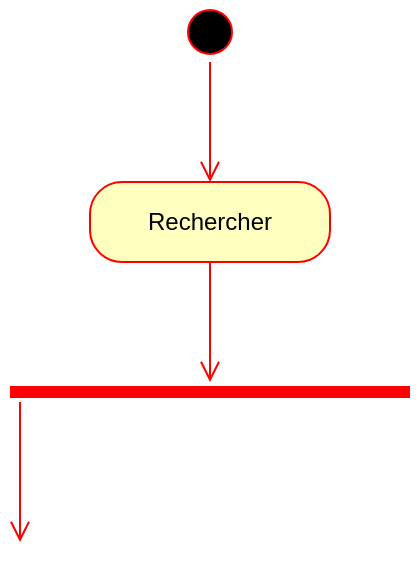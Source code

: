 <mxfile>
    <diagram id="3Kd9aDIyo3ofnaQMq5yw" name="Page-1">
        <mxGraphModel dx="928" dy="700" grid="1" gridSize="10" guides="1" tooltips="1" connect="1" arrows="1" fold="1" page="1" pageScale="1" pageWidth="827" pageHeight="1169" math="0" shadow="0">
            <root>
                <mxCell id="0"/>
                <mxCell id="1" parent="0"/>
                <mxCell id="49" value="" style="ellipse;html=1;shape=startState;fillColor=#000000;strokeColor=#ff0000;" vertex="1" parent="1">
                    <mxGeometry x="350" y="70" width="30" height="30" as="geometry"/>
                </mxCell>
                <mxCell id="50" value="" style="edgeStyle=orthogonalEdgeStyle;html=1;verticalAlign=bottom;endArrow=open;endSize=8;strokeColor=#ff0000;" edge="1" source="49" parent="1">
                    <mxGeometry relative="1" as="geometry">
                        <mxPoint x="365" y="160" as="targetPoint"/>
                    </mxGeometry>
                </mxCell>
                <mxCell id="51" value="Rechercher" style="rounded=1;whiteSpace=wrap;html=1;arcSize=40;fontColor=#000000;fillColor=#ffffc0;strokeColor=#ff0000;" vertex="1" parent="1">
                    <mxGeometry x="305" y="160" width="120" height="40" as="geometry"/>
                </mxCell>
                <mxCell id="52" value="" style="edgeStyle=orthogonalEdgeStyle;html=1;verticalAlign=bottom;endArrow=open;endSize=8;strokeColor=#ff0000;" edge="1" source="51" parent="1">
                    <mxGeometry relative="1" as="geometry">
                        <mxPoint x="365" y="260" as="targetPoint"/>
                    </mxGeometry>
                </mxCell>
                <mxCell id="53" value="" style="shape=line;html=1;strokeWidth=6;strokeColor=#ff0000;" vertex="1" parent="1">
                    <mxGeometry x="265" y="260" width="200" height="10" as="geometry"/>
                </mxCell>
                <mxCell id="54" value="" style="edgeStyle=orthogonalEdgeStyle;html=1;verticalAlign=bottom;endArrow=open;endSize=8;strokeColor=#ff0000;" edge="1" source="53" parent="1">
                    <mxGeometry relative="1" as="geometry">
                        <mxPoint x="270" y="340" as="targetPoint"/>
                        <Array as="points">
                            <mxPoint x="270" y="340"/>
                        </Array>
                    </mxGeometry>
                </mxCell>
            </root>
        </mxGraphModel>
    </diagram>
</mxfile>